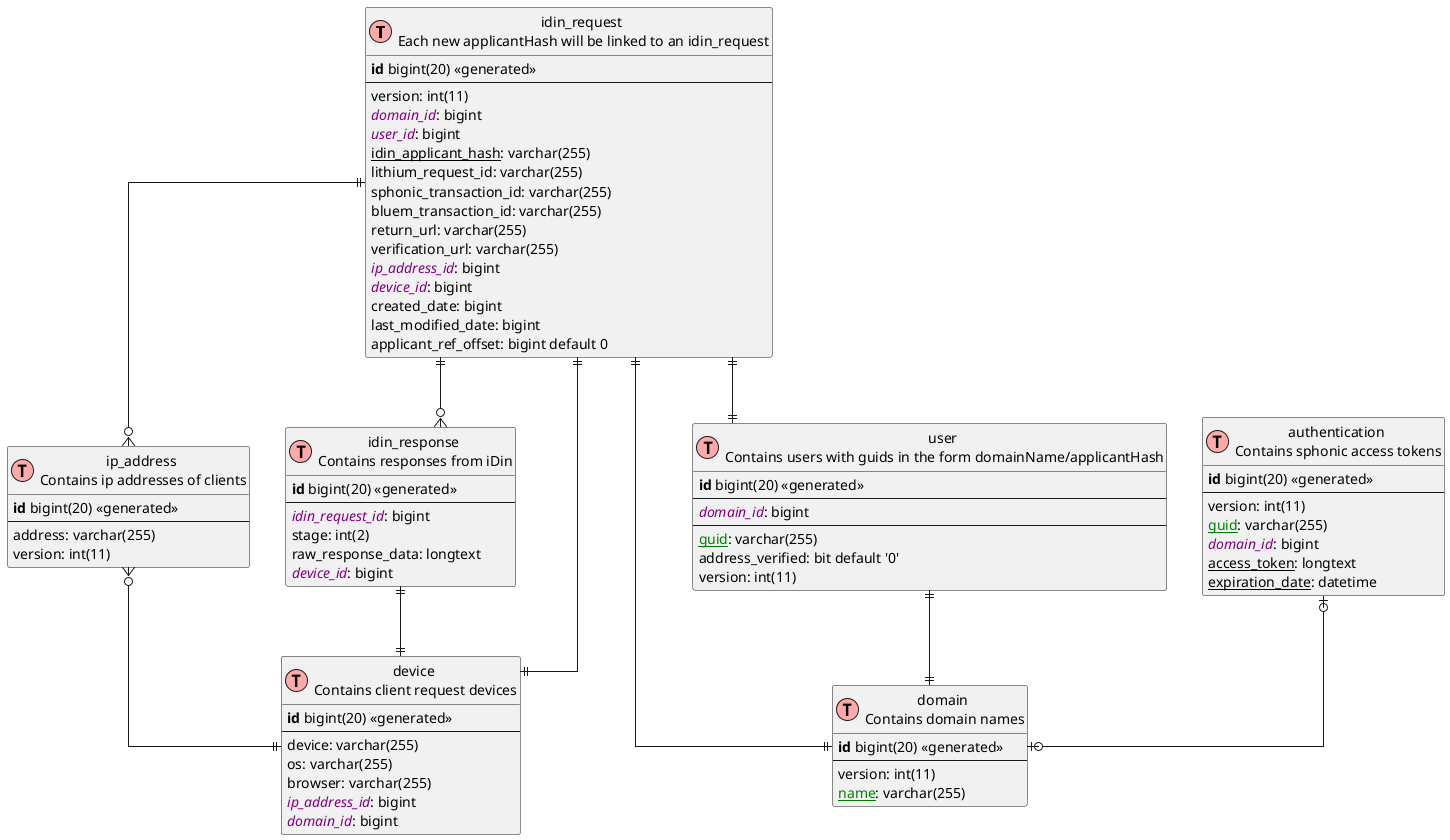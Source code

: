 .lithium_user_pr_sphonic_idin ERD Diagram
[plantuml]
----
@startuml
'https://plantuml.com/class-diagram

skinparam linetype ortho
!define T(name,desc) class name as "desc" << (T,#FFAAAA) >>

!define pk(x) <b>x</b>
!define fk(x) <color:purple><i>x</i></color>
!define unique(x) <color:green>x</color>
!define nn(x) <u>x</u>

T(idin_request, "idin_request\n Each new applicantHash will be linked to an idin_request") {
  pk(id) bigint(20) <<generated>>
  --
  version: int(11)
  fk(domain_id): bigint
  fk(user_id): bigint
  nn(idin_applicant_hash): varchar(255)
  lithium_request_id: varchar(255)
  sphonic_transaction_id: varchar(255)
  bluem_transaction_id: varchar(255)
  return_url: varchar(255)
  verification_url: varchar(255)
  fk(ip_address_id): bigint
  fk(device_id): bigint
  created_date: bigint
  last_modified_date: bigint
  applicant_ref_offset: bigint default 0
}

T(ip_address, "ip_address\n Contains ip addresses of clients") {
pk(id) bigint(20) <<generated>>
--
address: varchar(255)
version: int(11)
}

T(idin_response, "idin_response\n Contains responses from iDin") {
  pk(id) bigint(20) <<generated>>
  --
  fk(idin_request_id): bigint
  stage: int(2)
  raw_response_data: longtext
  fk(device_id): bigint
}

T(domain, "domain\n Contains domain names") {
  pk(id) bigint(20) <<generated>>
  --
  version: int(11)
  nn(unique(name)): varchar(255)
}

T(user, "user\n Contains users with guids in the form domainName/applicantHash") {
  pk(id) bigint(20) <<generated>>
  --
  fk(domain_id): bigint
  --
  nn(unique(guid)): varchar(255)
  address_verified: bit default '0'
  version: int(11)
}

T(authentication, "authentication\n Contains sphonic access tokens") {
  pk(id) bigint(20) <<generated>>
  --
  version: int(11)
  nn(unique(guid)): varchar(255)
  fk(domain_id): bigint
  nn(access_token): longtext
  nn(expiration_date): datetime
}

T(device, "device\n Contains client request devices") {
pk(id) bigint(20) <<generated>>
--
device: varchar(255)
os: varchar(255)
browser: varchar(255)
fk(ip_address_id): bigint
fk(domain_id): bigint
}

authentication |o--o| domain
idin_request ||--|| domain
idin_request ||--|| user
user ||--|| domain
idin_request ||--o{ idin_response
idin_request ||--o{ ip_address
idin_request ||--|| device
idin_response ||--|| device
ip_address}o--|| device
@enduml
----